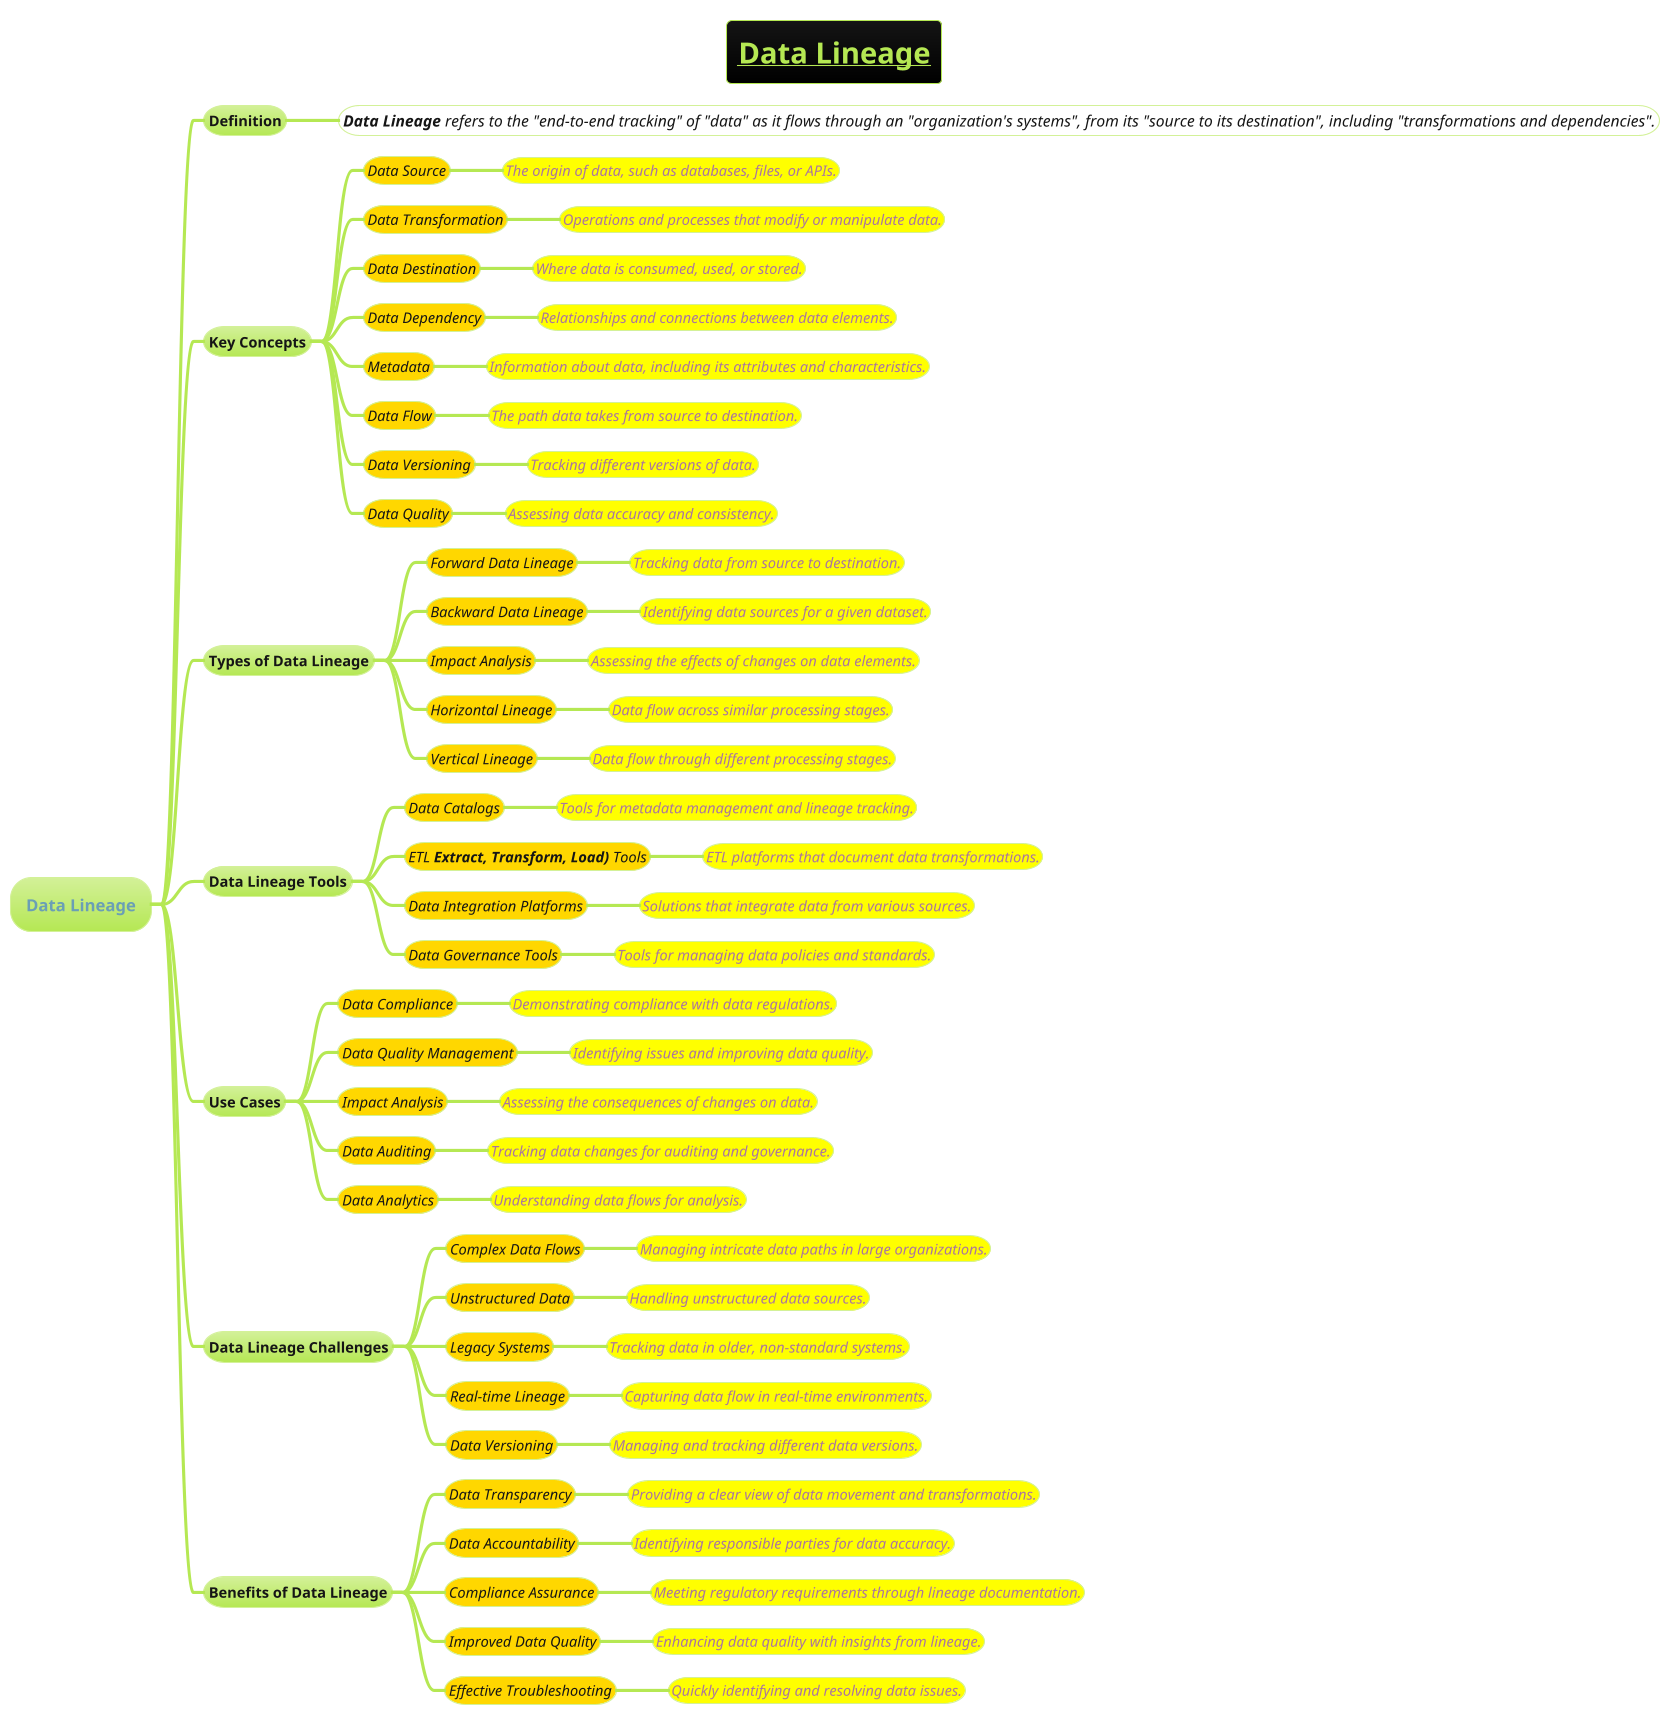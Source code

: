  @startmindmap
title =__Data Lineage__
!theme hacker


 * Data Lineage
 ** Definition
 ***[#white] ====<size:15>**Data Lineage** refers to the "end-to-end tracking" of "data" as it flows through an "organization's systems", from its "source to its destination", including "transformations and dependencies".

 ** Key Concepts
***[#gold] ====<size:14>Data Source
****[#yellow] ====<size:14>The origin of data, such as databases, files, or APIs.
***[#gold] ====<size:14>Data Transformation
****[#yellow] ====<size:14>Operations and processes that modify or manipulate data.
***[#gold] ====<size:14>Data Destination
****[#yellow] ====<size:14>Where data is consumed, used, or stored.
***[#gold] ====<size:14>Data Dependency
****[#yellow] ====<size:14>Relationships and connections between data elements.
***[#gold] ====<size:14>Metadata
****[#yellow] ====<size:14>Information about data, including its attributes and characteristics.
***[#gold] ====<size:14>Data Flow
****[#yellow] ====<size:14>The path data takes from source to destination.
***[#gold] ====<size:14>Data Versioning
****[#yellow] ====<size:14>Tracking different versions of data.
***[#gold] ====<size:14>Data Quality
****[#yellow] ====<size:14>Assessing data accuracy and consistency.

 ** Types of Data Lineage
***[#gold] ====<size:14>Forward Data Lineage
****[#yellow] ====<size:14>Tracking data from source to destination.
***[#gold] ====<size:14>Backward Data Lineage
****[#yellow] ====<size:14>Identifying data sources for a given dataset.
***[#gold] ====<size:14>Impact Analysis
****[#yellow] ====<size:14>Assessing the effects of changes on data elements.
***[#gold] ====<size:14>Horizontal Lineage
****[#yellow] ====<size:14>Data flow across similar processing stages.
***[#gold] ====<size:14>Vertical Lineage
****[#yellow] ====<size:14>Data flow through different processing stages.

 ** Data Lineage Tools
***[#gold] ====<size:14>Data Catalogs
****[#yellow] ====<size:14>Tools for metadata management and lineage tracking.
***[#gold] ====<size:14>ETL **Extract, Transform, Load)** Tools
****[#yellow] ====<size:14>ETL platforms that document data transformations.
***[#gold] ====<size:14>Data Integration Platforms
****[#yellow] ====<size:14>Solutions that integrate data from various sources.
***[#gold] ====<size:14>Data Governance Tools
****[#yellow] ====<size:14>Tools for managing data policies and standards.

 ** Use Cases
***[#gold] ====<size:14>Data Compliance
****[#yellow] ====<size:14>Demonstrating compliance with data regulations.
***[#gold] ====<size:14>Data Quality Management
****[#yellow] ====<size:14>Identifying issues and improving data quality.
***[#gold] ====<size:14>Impact Analysis
****[#yellow] ====<size:14>Assessing the consequences of changes on data.
***[#gold] ====<size:14>Data Auditing
****[#yellow] ====<size:14>Tracking data changes for auditing and governance.
***[#gold] ====<size:14>Data Analytics
****[#yellow] ====<size:14>Understanding data flows for analysis.

 ** Data Lineage Challenges
***[#gold] ====<size:14>Complex Data Flows
****[#yellow] ====<size:14>Managing intricate data paths in large organizations.
***[#gold] ====<size:14>Unstructured Data
****[#yellow] ====<size:14>Handling unstructured data sources.
***[#gold] ====<size:14>Legacy Systems
****[#yellow] ====<size:14>Tracking data in older, non-standard systems.
***[#gold] ====<size:14>Real-time Lineage
****[#yellow] ====<size:14>Capturing data flow in real-time environments.
***[#gold] ====<size:14>Data Versioning
****[#yellow] ====<size:14>Managing and tracking different data versions.

 ** Benefits of Data Lineage
***[#gold] ====<size:14>Data Transparency
****[#yellow] ====<size:14>Providing a clear view of data movement and transformations.
***[#gold] ====<size:14>Data Accountability
****[#yellow] ====<size:14>Identifying responsible parties for data accuracy.
***[#gold] ====<size:14>Compliance Assurance
****[#yellow] ====<size:14>Meeting regulatory requirements through lineage documentation.
***[#gold] ====<size:14>Improved Data Quality
****[#yellow] ====<size:14>Enhancing data quality with insights from lineage.
***[#gold] ====<size:14>Effective Troubleshooting
****[#yellow] ====<size:14>Quickly identifying and resolving data issues.

 @endmindmap
